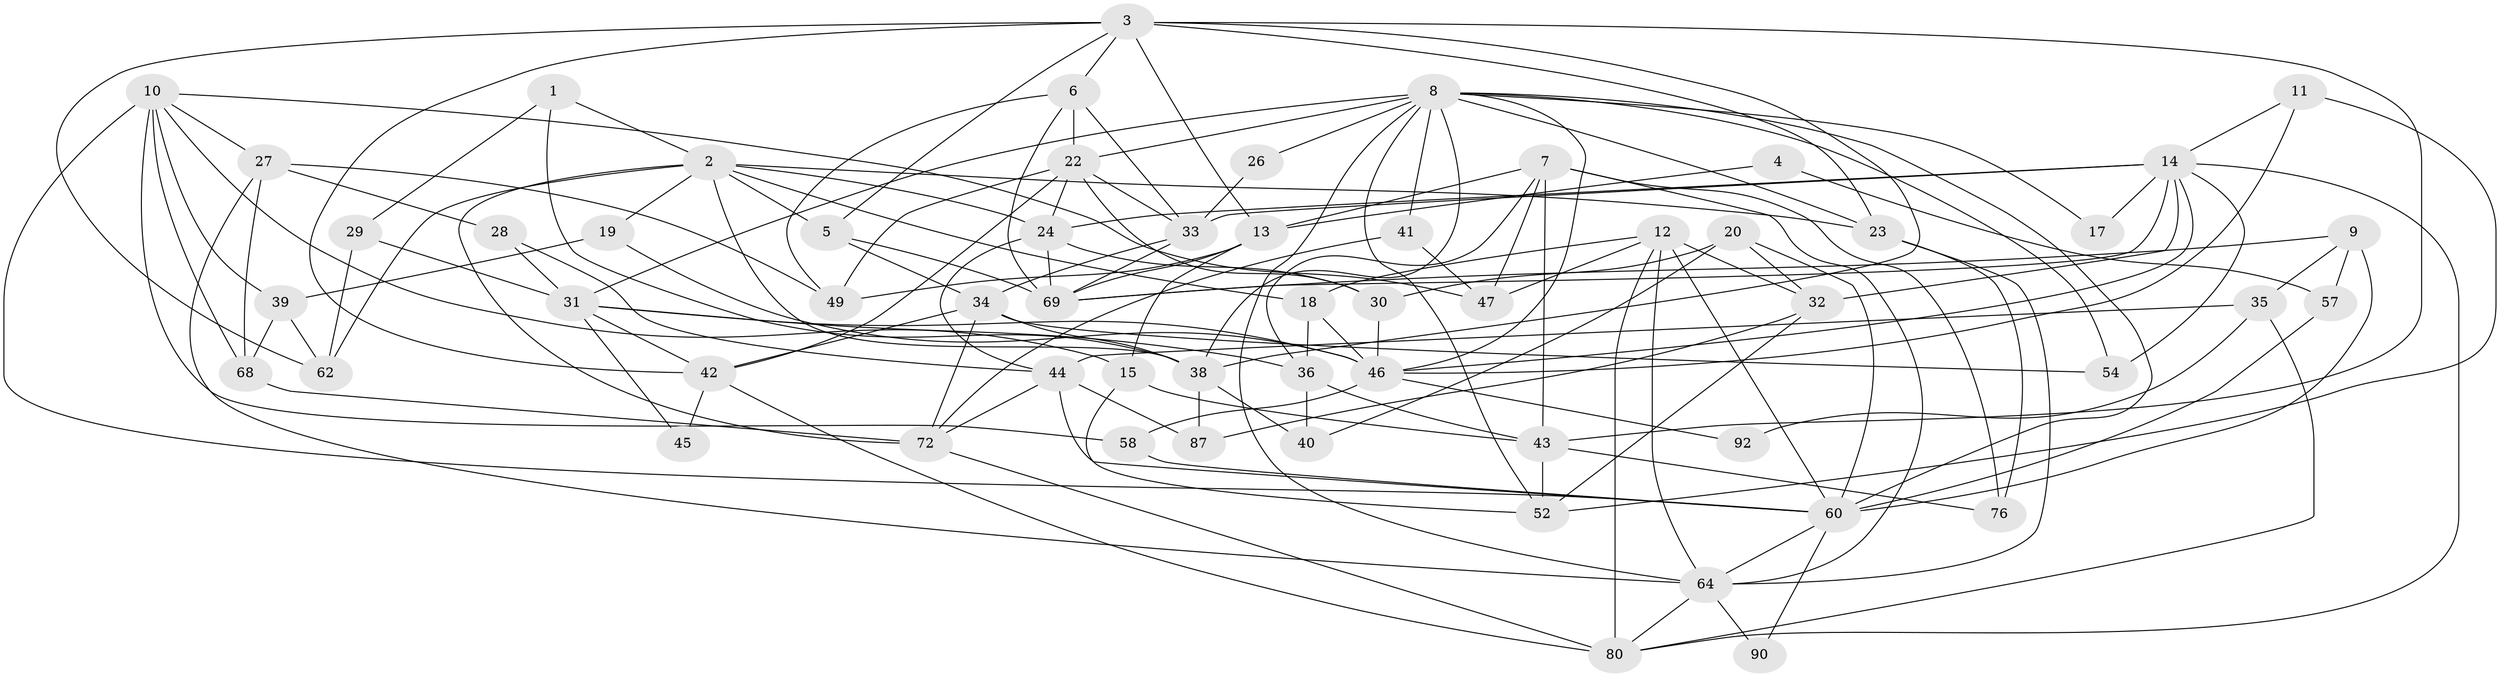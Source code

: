 // original degree distribution, {2: 0.15053763440860216, 6: 0.11827956989247312, 3: 0.27956989247311825, 4: 0.22580645161290322, 9: 0.010752688172043012, 5: 0.1935483870967742, 7: 0.010752688172043012, 10: 0.010752688172043012}
// Generated by graph-tools (version 1.1) at 2025/11/02/27/25 16:11:21]
// undirected, 59 vertices, 146 edges
graph export_dot {
graph [start="1"]
  node [color=gray90,style=filled];
  1 [super="+67"];
  2 [super="+81"];
  3 [super="+78"];
  4;
  5 [super="+48"];
  6 [super="+21"];
  7 [super="+79"];
  8 [super="+66"];
  9;
  10 [super="+77"];
  11;
  12 [super="+51"];
  13 [super="+25"];
  14 [super="+16"];
  15 [super="+86"];
  17;
  18;
  19;
  20 [super="+91"];
  22 [super="+56"];
  23;
  24 [super="+59"];
  26;
  27;
  28 [super="+37"];
  29;
  30 [super="+61"];
  31 [super="+83"];
  32 [super="+73"];
  33 [super="+53"];
  34 [super="+55"];
  35 [super="+63"];
  36;
  38 [super="+85"];
  39;
  40;
  41;
  42 [super="+50"];
  43;
  44 [super="+88"];
  45;
  46 [super="+75"];
  47 [super="+84"];
  49;
  52 [super="+82"];
  54;
  57;
  58;
  60 [super="+70"];
  62 [super="+71"];
  64 [super="+65"];
  68;
  69 [super="+89"];
  72 [super="+74"];
  76;
  80 [super="+93"];
  87;
  90;
  92;
  1 -- 29;
  1 -- 2;
  1 -- 38;
  2 -- 18;
  2 -- 72;
  2 -- 5;
  2 -- 19;
  2 -- 23;
  2 -- 24;
  2 -- 62;
  2 -- 38;
  3 -- 43;
  3 -- 6;
  3 -- 13;
  3 -- 38;
  3 -- 42;
  3 -- 23;
  3 -- 5;
  3 -- 62;
  4 -- 57;
  4 -- 13;
  5 -- 34;
  5 -- 69;
  6 -- 69;
  6 -- 49;
  6 -- 33;
  6 -- 22;
  7 -- 36;
  7 -- 76;
  7 -- 13;
  7 -- 64;
  7 -- 43;
  7 -- 47;
  8 -- 41;
  8 -- 17;
  8 -- 23;
  8 -- 31;
  8 -- 52;
  8 -- 46;
  8 -- 54;
  8 -- 22;
  8 -- 26;
  8 -- 60;
  8 -- 38;
  8 -- 64;
  9 -- 35;
  9 -- 57;
  9 -- 69;
  9 -- 60;
  10 -- 39;
  10 -- 47;
  10 -- 68;
  10 -- 27;
  10 -- 58;
  10 -- 60;
  10 -- 15;
  11 -- 14;
  11 -- 46;
  11 -- 52;
  12 -- 64;
  12 -- 18;
  12 -- 80;
  12 -- 32;
  12 -- 60;
  12 -- 47 [weight=2];
  13 -- 49;
  13 -- 69;
  13 -- 15;
  14 -- 80;
  14 -- 32;
  14 -- 17;
  14 -- 24 [weight=2];
  14 -- 46;
  14 -- 33;
  14 -- 69;
  14 -- 54;
  15 -- 43;
  15 -- 52;
  18 -- 36;
  18 -- 46;
  19 -- 46;
  19 -- 39;
  20 -- 60 [weight=2];
  20 -- 40;
  20 -- 32;
  20 -- 30;
  22 -- 49;
  22 -- 42;
  22 -- 24;
  22 -- 33;
  22 -- 30;
  23 -- 64;
  23 -- 76;
  24 -- 44;
  24 -- 69;
  24 -- 30;
  26 -- 33;
  27 -- 68;
  27 -- 28;
  27 -- 49;
  27 -- 64;
  28 -- 44;
  28 -- 31;
  29 -- 31;
  29 -- 62;
  30 -- 46;
  31 -- 45;
  31 -- 42;
  31 -- 36;
  31 -- 46;
  32 -- 52;
  32 -- 87;
  33 -- 34;
  33 -- 69;
  34 -- 54;
  34 -- 38;
  34 -- 42;
  34 -- 72;
  35 -- 92;
  35 -- 80;
  35 -- 44;
  36 -- 43;
  36 -- 40;
  38 -- 87;
  38 -- 40;
  39 -- 68;
  39 -- 62;
  41 -- 47;
  41 -- 72;
  42 -- 80;
  42 -- 45;
  43 -- 52;
  43 -- 76;
  44 -- 72;
  44 -- 87 [weight=2];
  44 -- 60;
  46 -- 58;
  46 -- 92;
  57 -- 60;
  58 -- 60;
  60 -- 90;
  60 -- 64;
  64 -- 80;
  64 -- 90;
  68 -- 72;
  72 -- 80 [weight=2];
}
